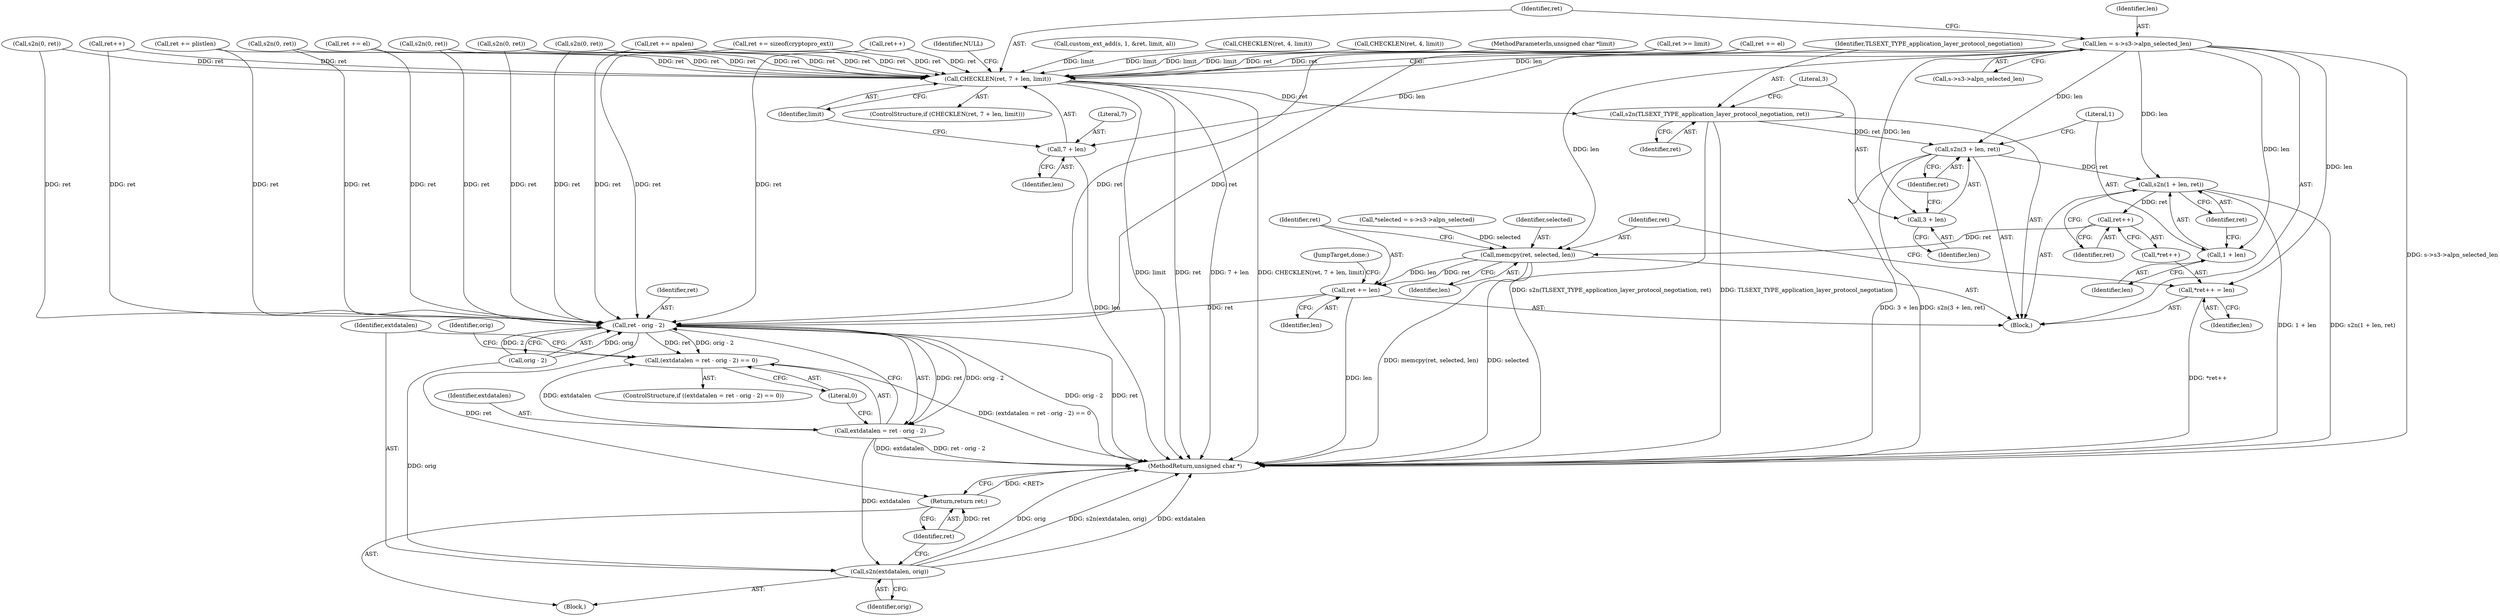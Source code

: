 digraph "0_openssl_4ad93618d26a3ea23d36ad5498ff4f59eff3a4d2_6@pointer" {
"1000735" [label="(Call,len = s->s3->alpn_selected_len)"];
"1000743" [label="(Call,CHECKLEN(ret, 7 + len, limit))"];
"1000751" [label="(Call,s2n(TLSEXT_TYPE_application_layer_protocol_negotiation, ret))"];
"1000754" [label="(Call,s2n(3 + len, ret))"];
"1000759" [label="(Call,s2n(1 + len, ret))"];
"1000766" [label="(Call,ret++)"];
"1000769" [label="(Call,memcpy(ret, selected, len))"];
"1000773" [label="(Call,ret += len)"];
"1000781" [label="(Call,ret - orig - 2)"];
"1000778" [label="(Call,(extdatalen = ret - orig - 2) == 0)"];
"1000779" [label="(Call,extdatalen = ret - orig - 2)"];
"1000789" [label="(Call,s2n(extdatalen, orig))"];
"1000792" [label="(Return,return ret;)"];
"1000745" [label="(Call,7 + len)"];
"1000755" [label="(Call,3 + len)"];
"1000760" [label="(Call,1 + len)"];
"1000764" [label="(Call,*ret++ = len)"];
"1000692" [label="(Call,s2n(0, ret))"];
"1000761" [label="(Literal,1)"];
"1000780" [label="(Identifier,extdatalen)"];
"1000598" [label="(Call,ret += npalen)"];
"1000725" [label="(Block,)"];
"1000792" [label="(Return,return ret;)"];
"1000755" [label="(Call,3 + len)"];
"1000491" [label="(Call,ret += sizeof(cryptopro_ext))"];
"1000126" [label="(MethodParameterIn,unsigned char *limit)"];
"1000753" [label="(Identifier,ret)"];
"1000735" [label="(Call,len = s->s3->alpn_selected_len)"];
"1000763" [label="(Identifier,ret)"];
"1000191" [label="(Call,ret >= limit)"];
"1000748" [label="(Identifier,limit)"];
"1000778" [label="(Call,(extdatalen = ret - orig - 2) == 0)"];
"1000742" [label="(ControlStructure,if (CHECKLEN(ret, 7 + len, limit)))"];
"1000790" [label="(Identifier,extdatalen)"];
"1000438" [label="(Call,ret += el)"];
"1000743" [label="(Call,CHECKLEN(ret, 7 + len, limit))"];
"1000768" [label="(Identifier,len)"];
"1000756" [label="(Literal,3)"];
"1000777" [label="(ControlStructure,if ((extdatalen = ret - orig - 2) == 0))"];
"1000757" [label="(Identifier,len)"];
"1000746" [label="(Literal,7)"];
"1000532" [label="(Call,ret++)"];
"1000750" [label="(Identifier,NULL)"];
"1000770" [label="(Identifier,ret)"];
"1000775" [label="(Identifier,len)"];
"1000754" [label="(Call,s2n(3 + len, ret))"];
"1000759" [label="(Call,s2n(1 + len, ret))"];
"1000737" [label="(Call,s->s3->alpn_selected_len)"];
"1000360" [label="(Call,s2n(0, ret))"];
"1000776" [label="(JumpTarget,done:)"];
"1000287" [label="(Call,s2n(0, ret))"];
"1000772" [label="(Identifier,len)"];
"1000727" [label="(Call,*selected = s->s3->alpn_selected)"];
"1000786" [label="(Literal,0)"];
"1000789" [label="(Call,s2n(extdatalen, orig))"];
"1000714" [label="(Call,s2n(0, ret))"];
"1000766" [label="(Call,ret++)"];
"1000791" [label="(Identifier,orig)"];
"1000794" [label="(MethodReturn,unsigned char *)"];
"1000736" [label="(Identifier,len)"];
"1000764" [label="(Call,*ret++ = len)"];
"1000771" [label="(Identifier,selected)"];
"1000339" [label="(Call,ret += plistlen)"];
"1000769" [label="(Call,memcpy(ret, selected, len))"];
"1000758" [label="(Identifier,ret)"];
"1000773" [label="(Call,ret += len)"];
"1000783" [label="(Call,orig - 2)"];
"1000788" [label="(Identifier,orig)"];
"1000774" [label="(Identifier,ret)"];
"1000767" [label="(Identifier,ret)"];
"1000760" [label="(Call,1 + len)"];
"1000610" [label="(Call,custom_ext_add(s, 1, &ret, limit, al))"];
"1000705" [label="(Call,CHECKLEN(ret, 4, limit))"];
"1000247" [label="(Call,ret += el)"];
"1000782" [label="(Identifier,ret)"];
"1000745" [label="(Call,7 + len)"];
"1000765" [label="(Call,*ret++)"];
"1000752" [label="(Identifier,TLSEXT_TYPE_application_layer_protocol_negotiation)"];
"1000762" [label="(Identifier,len)"];
"1000793" [label="(Identifier,ret)"];
"1000747" [label="(Identifier,len)"];
"1000781" [label="(Call,ret - orig - 2)"];
"1000683" [label="(Call,CHECKLEN(ret, 4, limit))"];
"1000526" [label="(Call,ret++)"];
"1000744" [label="(Identifier,ret)"];
"1000751" [label="(Call,s2n(TLSEXT_TYPE_application_layer_protocol_negotiation, ret))"];
"1000779" [label="(Call,extdatalen = ret - orig - 2)"];
"1000128" [label="(Block,)"];
"1000385" [label="(Call,s2n(0, ret))"];
"1000735" -> "1000725"  [label="AST: "];
"1000735" -> "1000737"  [label="CFG: "];
"1000736" -> "1000735"  [label="AST: "];
"1000737" -> "1000735"  [label="AST: "];
"1000744" -> "1000735"  [label="CFG: "];
"1000735" -> "1000794"  [label="DDG: s->s3->alpn_selected_len"];
"1000735" -> "1000743"  [label="DDG: len"];
"1000735" -> "1000745"  [label="DDG: len"];
"1000735" -> "1000754"  [label="DDG: len"];
"1000735" -> "1000755"  [label="DDG: len"];
"1000735" -> "1000759"  [label="DDG: len"];
"1000735" -> "1000760"  [label="DDG: len"];
"1000735" -> "1000764"  [label="DDG: len"];
"1000735" -> "1000769"  [label="DDG: len"];
"1000743" -> "1000742"  [label="AST: "];
"1000743" -> "1000748"  [label="CFG: "];
"1000744" -> "1000743"  [label="AST: "];
"1000745" -> "1000743"  [label="AST: "];
"1000748" -> "1000743"  [label="AST: "];
"1000750" -> "1000743"  [label="CFG: "];
"1000752" -> "1000743"  [label="CFG: "];
"1000743" -> "1000794"  [label="DDG: limit"];
"1000743" -> "1000794"  [label="DDG: ret"];
"1000743" -> "1000794"  [label="DDG: 7 + len"];
"1000743" -> "1000794"  [label="DDG: CHECKLEN(ret, 7 + len, limit)"];
"1000247" -> "1000743"  [label="DDG: ret"];
"1000532" -> "1000743"  [label="DDG: ret"];
"1000714" -> "1000743"  [label="DDG: ret"];
"1000598" -> "1000743"  [label="DDG: ret"];
"1000287" -> "1000743"  [label="DDG: ret"];
"1000385" -> "1000743"  [label="DDG: ret"];
"1000339" -> "1000743"  [label="DDG: ret"];
"1000360" -> "1000743"  [label="DDG: ret"];
"1000491" -> "1000743"  [label="DDG: ret"];
"1000438" -> "1000743"  [label="DDG: ret"];
"1000191" -> "1000743"  [label="DDG: ret"];
"1000692" -> "1000743"  [label="DDG: ret"];
"1000526" -> "1000743"  [label="DDG: ret"];
"1000705" -> "1000743"  [label="DDG: limit"];
"1000610" -> "1000743"  [label="DDG: limit"];
"1000683" -> "1000743"  [label="DDG: limit"];
"1000126" -> "1000743"  [label="DDG: limit"];
"1000743" -> "1000751"  [label="DDG: ret"];
"1000751" -> "1000725"  [label="AST: "];
"1000751" -> "1000753"  [label="CFG: "];
"1000752" -> "1000751"  [label="AST: "];
"1000753" -> "1000751"  [label="AST: "];
"1000756" -> "1000751"  [label="CFG: "];
"1000751" -> "1000794"  [label="DDG: s2n(TLSEXT_TYPE_application_layer_protocol_negotiation, ret)"];
"1000751" -> "1000794"  [label="DDG: TLSEXT_TYPE_application_layer_protocol_negotiation"];
"1000751" -> "1000754"  [label="DDG: ret"];
"1000754" -> "1000725"  [label="AST: "];
"1000754" -> "1000758"  [label="CFG: "];
"1000755" -> "1000754"  [label="AST: "];
"1000758" -> "1000754"  [label="AST: "];
"1000761" -> "1000754"  [label="CFG: "];
"1000754" -> "1000794"  [label="DDG: s2n(3 + len, ret)"];
"1000754" -> "1000794"  [label="DDG: 3 + len"];
"1000754" -> "1000759"  [label="DDG: ret"];
"1000759" -> "1000725"  [label="AST: "];
"1000759" -> "1000763"  [label="CFG: "];
"1000760" -> "1000759"  [label="AST: "];
"1000763" -> "1000759"  [label="AST: "];
"1000767" -> "1000759"  [label="CFG: "];
"1000759" -> "1000794"  [label="DDG: 1 + len"];
"1000759" -> "1000794"  [label="DDG: s2n(1 + len, ret)"];
"1000759" -> "1000766"  [label="DDG: ret"];
"1000766" -> "1000765"  [label="AST: "];
"1000766" -> "1000767"  [label="CFG: "];
"1000767" -> "1000766"  [label="AST: "];
"1000765" -> "1000766"  [label="CFG: "];
"1000766" -> "1000769"  [label="DDG: ret"];
"1000769" -> "1000725"  [label="AST: "];
"1000769" -> "1000772"  [label="CFG: "];
"1000770" -> "1000769"  [label="AST: "];
"1000771" -> "1000769"  [label="AST: "];
"1000772" -> "1000769"  [label="AST: "];
"1000774" -> "1000769"  [label="CFG: "];
"1000769" -> "1000794"  [label="DDG: memcpy(ret, selected, len)"];
"1000769" -> "1000794"  [label="DDG: selected"];
"1000727" -> "1000769"  [label="DDG: selected"];
"1000769" -> "1000773"  [label="DDG: len"];
"1000769" -> "1000773"  [label="DDG: ret"];
"1000773" -> "1000725"  [label="AST: "];
"1000773" -> "1000775"  [label="CFG: "];
"1000774" -> "1000773"  [label="AST: "];
"1000775" -> "1000773"  [label="AST: "];
"1000776" -> "1000773"  [label="CFG: "];
"1000773" -> "1000794"  [label="DDG: len"];
"1000773" -> "1000781"  [label="DDG: ret"];
"1000781" -> "1000779"  [label="AST: "];
"1000781" -> "1000783"  [label="CFG: "];
"1000782" -> "1000781"  [label="AST: "];
"1000783" -> "1000781"  [label="AST: "];
"1000779" -> "1000781"  [label="CFG: "];
"1000781" -> "1000794"  [label="DDG: orig - 2"];
"1000781" -> "1000794"  [label="DDG: ret"];
"1000781" -> "1000778"  [label="DDG: ret"];
"1000781" -> "1000778"  [label="DDG: orig - 2"];
"1000781" -> "1000779"  [label="DDG: ret"];
"1000781" -> "1000779"  [label="DDG: orig - 2"];
"1000247" -> "1000781"  [label="DDG: ret"];
"1000532" -> "1000781"  [label="DDG: ret"];
"1000714" -> "1000781"  [label="DDG: ret"];
"1000598" -> "1000781"  [label="DDG: ret"];
"1000287" -> "1000781"  [label="DDG: ret"];
"1000385" -> "1000781"  [label="DDG: ret"];
"1000339" -> "1000781"  [label="DDG: ret"];
"1000360" -> "1000781"  [label="DDG: ret"];
"1000491" -> "1000781"  [label="DDG: ret"];
"1000438" -> "1000781"  [label="DDG: ret"];
"1000191" -> "1000781"  [label="DDG: ret"];
"1000692" -> "1000781"  [label="DDG: ret"];
"1000526" -> "1000781"  [label="DDG: ret"];
"1000783" -> "1000781"  [label="DDG: orig"];
"1000783" -> "1000781"  [label="DDG: 2"];
"1000781" -> "1000792"  [label="DDG: ret"];
"1000778" -> "1000777"  [label="AST: "];
"1000778" -> "1000786"  [label="CFG: "];
"1000779" -> "1000778"  [label="AST: "];
"1000786" -> "1000778"  [label="AST: "];
"1000788" -> "1000778"  [label="CFG: "];
"1000790" -> "1000778"  [label="CFG: "];
"1000778" -> "1000794"  [label="DDG: (extdatalen = ret - orig - 2) == 0"];
"1000779" -> "1000778"  [label="DDG: extdatalen"];
"1000780" -> "1000779"  [label="AST: "];
"1000786" -> "1000779"  [label="CFG: "];
"1000779" -> "1000794"  [label="DDG: extdatalen"];
"1000779" -> "1000794"  [label="DDG: ret - orig - 2"];
"1000779" -> "1000789"  [label="DDG: extdatalen"];
"1000789" -> "1000128"  [label="AST: "];
"1000789" -> "1000791"  [label="CFG: "];
"1000790" -> "1000789"  [label="AST: "];
"1000791" -> "1000789"  [label="AST: "];
"1000793" -> "1000789"  [label="CFG: "];
"1000789" -> "1000794"  [label="DDG: orig"];
"1000789" -> "1000794"  [label="DDG: s2n(extdatalen, orig)"];
"1000789" -> "1000794"  [label="DDG: extdatalen"];
"1000783" -> "1000789"  [label="DDG: orig"];
"1000792" -> "1000128"  [label="AST: "];
"1000792" -> "1000793"  [label="CFG: "];
"1000793" -> "1000792"  [label="AST: "];
"1000794" -> "1000792"  [label="CFG: "];
"1000792" -> "1000794"  [label="DDG: <RET>"];
"1000793" -> "1000792"  [label="DDG: ret"];
"1000745" -> "1000747"  [label="CFG: "];
"1000746" -> "1000745"  [label="AST: "];
"1000747" -> "1000745"  [label="AST: "];
"1000748" -> "1000745"  [label="CFG: "];
"1000745" -> "1000794"  [label="DDG: len"];
"1000755" -> "1000757"  [label="CFG: "];
"1000756" -> "1000755"  [label="AST: "];
"1000757" -> "1000755"  [label="AST: "];
"1000758" -> "1000755"  [label="CFG: "];
"1000760" -> "1000762"  [label="CFG: "];
"1000761" -> "1000760"  [label="AST: "];
"1000762" -> "1000760"  [label="AST: "];
"1000763" -> "1000760"  [label="CFG: "];
"1000764" -> "1000725"  [label="AST: "];
"1000764" -> "1000768"  [label="CFG: "];
"1000765" -> "1000764"  [label="AST: "];
"1000768" -> "1000764"  [label="AST: "];
"1000770" -> "1000764"  [label="CFG: "];
"1000764" -> "1000794"  [label="DDG: *ret++"];
}
